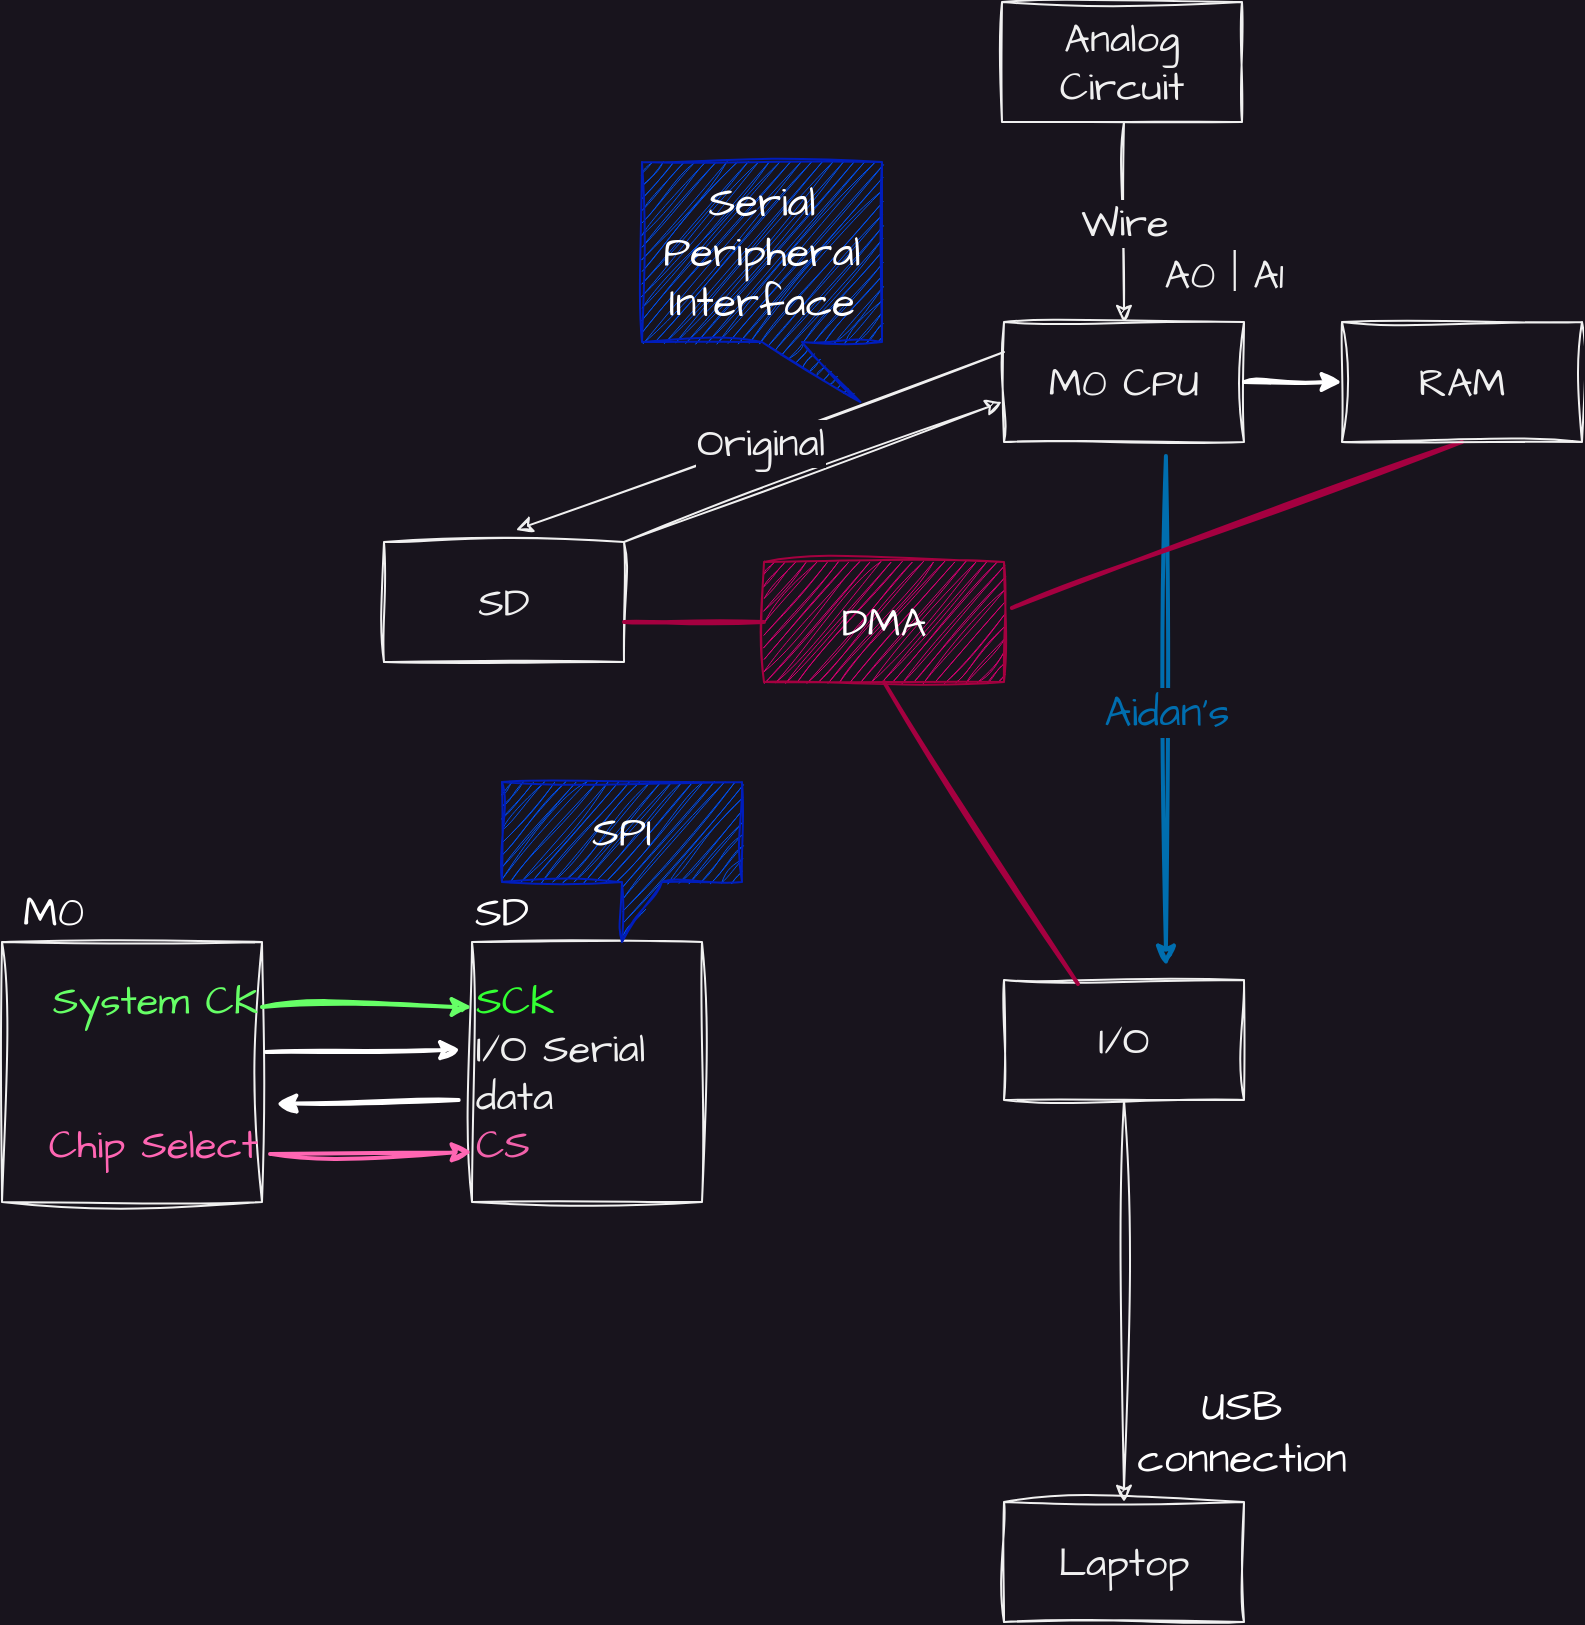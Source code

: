 <mxfile>
    <diagram id="Wvb_3G-5WL2My7tB2f2U" name="Page-1">
        <mxGraphModel dx="1180" dy="1047" grid="0" gridSize="10" guides="1" tooltips="1" connect="1" arrows="1" fold="1" page="1" pageScale="1" pageWidth="1100" pageHeight="850" background="#18141d" math="0" shadow="0">
            <root>
                <mxCell id="0"/>
                <mxCell id="1" parent="0"/>
                <mxCell id="2" value="Laptop" style="rounded=0;whiteSpace=wrap;html=1;hachureGap=4;fontFamily=Architects Daughter;fontSource=https%3A%2F%2Ffonts.googleapis.com%2Fcss%3Ffamily%3DArchitects%2BDaughter;fontSize=20;sketch=1;curveFitting=1;jiggle=2;fillColor=none;strokeColor=#F0F0F0;fontColor=#F0F0F0;" parent="1" vertex="1">
                    <mxGeometry x="581" y="760" width="120" height="60" as="geometry"/>
                </mxCell>
                <mxCell id="4" value="Analog Circuit" style="rounded=0;whiteSpace=wrap;html=1;hachureGap=4;fontFamily=Architects Daughter;fontSource=https%3A%2F%2Ffonts.googleapis.com%2Fcss%3Ffamily%3DArchitects%2BDaughter;fontSize=20;sketch=1;curveFitting=1;jiggle=2;fillColor=none;fontColor=#F0F0F0;strokeColor=#F0F0F0;" parent="1" vertex="1">
                    <mxGeometry x="580" y="10" width="120" height="60" as="geometry"/>
                </mxCell>
                <mxCell id="5" value="M0 CPU" style="rounded=0;whiteSpace=wrap;html=1;hachureGap=4;fontFamily=Architects Daughter;fontSource=https%3A%2F%2Ffonts.googleapis.com%2Fcss%3Ffamily%3DArchitects%2BDaughter;fontSize=20;sketch=1;curveFitting=1;jiggle=2;fillColor=none;fontColor=#F0F0F0;strokeColor=#F0F0F0;" parent="1" vertex="1">
                    <mxGeometry x="581" y="170" width="120" height="60" as="geometry"/>
                </mxCell>
                <mxCell id="7" value="SD" style="rounded=0;whiteSpace=wrap;html=1;hachureGap=4;fontFamily=Architects Daughter;fontSource=https%3A%2F%2Ffonts.googleapis.com%2Fcss%3Ffamily%3DArchitects%2BDaughter;fontSize=20;sketch=1;curveFitting=1;jiggle=2;fillColor=none;fontColor=#F0F0F0;strokeColor=#F0F0F0;" parent="1" vertex="1">
                    <mxGeometry x="271" y="280" width="120" height="60" as="geometry"/>
                </mxCell>
                <mxCell id="12" value="" style="endArrow=classic;html=1;hachureGap=4;fontFamily=Architects Daughter;fontSource=https%3A%2F%2Ffonts.googleapis.com%2Fcss%3Ffamily%3DArchitects%2BDaughter;fontSize=16;exitX=0.5;exitY=1;exitDx=0;exitDy=0;rounded=0;sketch=1;curveFitting=1;jiggle=2;fontColor=#F0F0F0;labelBorderColor=default;strokeColor=#F0F0F0;" parent="1" edge="1">
                    <mxGeometry relative="1" as="geometry">
                        <mxPoint x="641" y="70" as="sourcePoint"/>
                        <mxPoint x="641" y="170" as="targetPoint"/>
                        <Array as="points"/>
                    </mxGeometry>
                </mxCell>
                <mxCell id="13" value="Wire" style="edgeLabel;resizable=0;html=1;align=center;verticalAlign=middle;hachureGap=4;fontFamily=Architects Daughter;fontSource=https%3A%2F%2Ffonts.googleapis.com%2Fcss%3Ffamily%3DArchitects%2BDaughter;fontSize=20;rounded=0;sketch=1;curveFitting=1;jiggle=2;labelBackgroundColor=#18141D;fontColor=#F0F0F0;" parent="12" connectable="0" vertex="1">
                    <mxGeometry relative="1" as="geometry"/>
                </mxCell>
                <mxCell id="15" value="A0 | A1" style="edgeLabel;resizable=0;html=1;align=right;verticalAlign=bottom;hachureGap=4;fontFamily=Architects Daughter;fontSource=https%3A%2F%2Ffonts.googleapis.com%2Fcss%3Ffamily%3DArchitects%2BDaughter;fontSize=20;rounded=0;sketch=1;curveFitting=1;jiggle=2;fontColor=#F0F0F0;labelBackgroundColor=#18141D;" parent="12" connectable="0" vertex="1">
                    <mxGeometry x="1" relative="1" as="geometry">
                        <mxPoint x="80" y="-10" as="offset"/>
                    </mxGeometry>
                </mxCell>
                <mxCell id="18" value="DMA" style="rounded=0;whiteSpace=wrap;html=1;hachureGap=4;fontFamily=Architects Daughter;fontSource=https%3A%2F%2Ffonts.googleapis.com%2Fcss%3Ffamily%3DArchitects%2BDaughter;fontSize=20;fillColor=#d80073;fontColor=#ffffff;strokeColor=#A50040;sketch=1;curveFitting=1;jiggle=2;" parent="1" vertex="1">
                    <mxGeometry x="461" y="290" width="120" height="60" as="geometry"/>
                </mxCell>
                <mxCell id="19" value="I/O" style="rounded=0;whiteSpace=wrap;html=1;hachureGap=4;fontFamily=Architects Daughter;fontSource=https%3A%2F%2Ffonts.googleapis.com%2Fcss%3Ffamily%3DArchitects%2BDaughter;fontSize=20;sketch=1;curveFitting=1;jiggle=2;fillColor=none;strokeColor=#F0F0F0;fontColor=#F0F0F0;" parent="1" vertex="1">
                    <mxGeometry x="581" y="499" width="120" height="60" as="geometry"/>
                </mxCell>
                <mxCell id="32" value="" style="endArrow=classic;html=1;hachureGap=4;strokeWidth=1;fontFamily=Architects Daughter;fontSource=https%3A%2F%2Ffonts.googleapis.com%2Fcss%3Ffamily%3DArchitects%2BDaughter;fontSize=16;exitX=1;exitY=0;exitDx=0;exitDy=0;rounded=0;sketch=1;curveFitting=1;jiggle=2;strokeColor=#F0F0F0;" parent="1" source="7" edge="1">
                    <mxGeometry width="50" height="50" relative="1" as="geometry">
                        <mxPoint x="581" y="450" as="sourcePoint"/>
                        <mxPoint x="580" y="210" as="targetPoint"/>
                    </mxGeometry>
                </mxCell>
                <mxCell id="33" value="" style="endArrow=classic;html=1;hachureGap=4;strokeWidth=1;fontFamily=Architects Daughter;fontSource=https%3A%2F%2Ffonts.googleapis.com%2Fcss%3Ffamily%3DArchitects%2BDaughter;fontSize=16;exitX=0.5;exitY=1;exitDx=0;exitDy=0;entryX=0.5;entryY=0;entryDx=0;entryDy=0;rounded=0;sketch=1;curveFitting=1;jiggle=2;strokeColor=#F0F0F0;" parent="1" source="19" target="2" edge="1">
                    <mxGeometry width="50" height="50" relative="1" as="geometry">
                        <mxPoint x="581" y="450" as="sourcePoint"/>
                        <mxPoint x="631" y="400" as="targetPoint"/>
                    </mxGeometry>
                </mxCell>
                <mxCell id="34" value="" style="endArrow=classic;html=1;hachureGap=4;strokeWidth=1;fontFamily=Architects Daughter;fontSource=https%3A%2F%2Ffonts.googleapis.com%2Fcss%3Ffamily%3DArchitects%2BDaughter;fontSize=16;entryX=0.55;entryY=-0.1;entryDx=0;entryDy=0;entryPerimeter=0;exitX=0;exitY=0.25;exitDx=0;exitDy=0;rounded=0;sketch=1;curveFitting=1;jiggle=2;strokeColor=#F0F0F0;" parent="1" source="5" target="7" edge="1">
                    <mxGeometry relative="1" as="geometry">
                        <mxPoint x="561" y="430" as="sourcePoint"/>
                        <mxPoint x="661" y="430" as="targetPoint"/>
                    </mxGeometry>
                </mxCell>
                <mxCell id="35" value="Original" style="edgeLabel;resizable=0;html=1;align=center;verticalAlign=middle;hachureGap=4;fontFamily=Architects Daughter;fontSource=https%3A%2F%2Ffonts.googleapis.com%2Fcss%3Ffamily%3DArchitects%2BDaughter;fontSize=20;rounded=0;sketch=1;curveFitting=1;jiggle=2;labelBackgroundColor=#18141D;fontColor=#F0F0F0;" parent="34" connectable="0" vertex="1">
                    <mxGeometry relative="1" as="geometry"/>
                </mxCell>
                <mxCell id="36" value="" style="endArrow=classic;html=1;hachureGap=4;strokeWidth=2;fontFamily=Architects Daughter;fontSource=https%3A%2F%2Ffonts.googleapis.com%2Fcss%3Ffamily%3DArchitects%2BDaughter;fontSize=16;exitX=0.933;exitY=1.117;exitDx=0;exitDy=0;entryX=0.933;entryY=-0.117;entryDx=0;entryDy=0;entryPerimeter=0;exitPerimeter=0;fillColor=#1ba1e2;strokeColor=#006EAF;rounded=0;sketch=1;curveFitting=1;jiggle=2;" parent="1" edge="1">
                    <mxGeometry relative="1" as="geometry">
                        <mxPoint x="661.96" y="237.02" as="sourcePoint"/>
                        <mxPoint x="661.96" y="491.98" as="targetPoint"/>
                        <Array as="points"/>
                    </mxGeometry>
                </mxCell>
                <mxCell id="37" value="&lt;font style=&quot;font-size: 21px;&quot;&gt;Aidan's&lt;/font&gt;" style="edgeLabel;resizable=0;html=1;align=center;verticalAlign=middle;hachureGap=4;fontFamily=Architects Daughter;fontSource=https%3A%2F%2Ffonts.googleapis.com%2Fcss%3Ffamily%3DArchitects%2BDaughter;fontSize=20;rounded=0;sketch=1;curveFitting=1;jiggle=2;fontColor=#006eaf;labelBackgroundColor=#18141D;" parent="36" connectable="0" vertex="1">
                    <mxGeometry relative="1" as="geometry"/>
                </mxCell>
                <mxCell id="41" value="USB connection" style="text;html=1;strokeColor=none;fillColor=none;align=center;verticalAlign=middle;whiteSpace=wrap;rounded=0;hachureGap=4;fontFamily=Architects Daughter;fontSource=https%3A%2F%2Ffonts.googleapis.com%2Fcss%3Ffamily%3DArchitects%2BDaughter;fontSize=21;fontColor=#FFFFFF;sketch=1;curveFitting=1;jiggle=2;" parent="1" vertex="1">
                    <mxGeometry x="670" y="710" width="60" height="30" as="geometry"/>
                </mxCell>
                <mxCell id="42" value="" style="endArrow=none;html=1;hachureGap=4;strokeWidth=2;fontFamily=Architects Daughter;fontSource=https%3A%2F%2Ffonts.googleapis.com%2Fcss%3Ffamily%3DArchitects%2BDaughter;fontSize=21;fontColor=#FFFFFF;entryX=0;entryY=0.5;entryDx=0;entryDy=0;fillColor=#d80073;strokeColor=#A50040;rounded=0;sketch=1;curveFitting=1;jiggle=2;" parent="1" target="18" edge="1">
                    <mxGeometry width="50" height="50" relative="1" as="geometry">
                        <mxPoint x="391" y="320" as="sourcePoint"/>
                        <mxPoint x="461" y="310" as="targetPoint"/>
                    </mxGeometry>
                </mxCell>
                <mxCell id="43" value="" style="endArrow=none;html=1;hachureGap=4;strokeWidth=2;fontFamily=Architects Daughter;fontSource=https%3A%2F%2Ffonts.googleapis.com%2Fcss%3Ffamily%3DArchitects%2BDaughter;fontSize=21;fontColor=#FFFFFF;exitX=0.5;exitY=1;exitDx=0;exitDy=0;entryX=0.308;entryY=0.033;entryDx=0;entryDy=0;entryPerimeter=0;fillColor=#d80073;strokeColor=#A50040;rounded=0;sketch=1;curveFitting=1;jiggle=2;" parent="1" source="18" target="19" edge="1">
                    <mxGeometry width="50" height="50" relative="1" as="geometry">
                        <mxPoint x="581" y="330" as="sourcePoint"/>
                        <mxPoint x="631" y="280" as="targetPoint"/>
                    </mxGeometry>
                </mxCell>
                <mxCell id="44" value="" style="endArrow=none;html=1;hachureGap=4;strokeWidth=2;fontFamily=Architects Daughter;fontSource=https%3A%2F%2Ffonts.googleapis.com%2Fcss%3Ffamily%3DArchitects%2BDaughter;fontSize=21;fontColor=#FFFFFF;exitX=1.033;exitY=0.383;exitDx=0;exitDy=0;entryX=0.5;entryY=1;entryDx=0;entryDy=0;fillColor=#d80073;strokeColor=#A50040;exitPerimeter=0;rounded=0;sketch=1;curveFitting=1;jiggle=2;" parent="1" source="18" target="59" edge="1">
                    <mxGeometry width="50" height="50" relative="1" as="geometry">
                        <mxPoint x="581" y="330" as="sourcePoint"/>
                        <mxPoint x="631" y="280" as="targetPoint"/>
                    </mxGeometry>
                </mxCell>
                <mxCell id="46" value="&lt;font color=&quot;#66ff66&quot;&gt;System CK&lt;br&gt;&lt;/font&gt;&lt;br&gt;&lt;br&gt;&lt;font color=&quot;#ff66b3&quot;&gt;Chip Select&lt;/font&gt;" style="rounded=0;whiteSpace=wrap;html=1;hachureGap=4;fontFamily=Architects Daughter;fontSource=https%3A%2F%2Ffonts.googleapis.com%2Fcss%3Ffamily%3DArchitects%2BDaughter;fontSize=20;align=right;sketch=1;curveFitting=1;jiggle=2;fillColor=none;strokeColor=#F0F0F0;" parent="1" vertex="1">
                    <mxGeometry x="80" y="480" width="130" height="130" as="geometry"/>
                </mxCell>
                <mxCell id="47" value="&lt;font color=&quot;#33ff33&quot;&gt;&lt;font&gt;SCK&lt;/font&gt;&lt;br&gt;&lt;/font&gt;I&lt;font&gt;/O Serial data&lt;br&gt;&lt;/font&gt;&lt;font color=&quot;#f161aa&quot;&gt;CS&lt;/font&gt;" style="rounded=0;whiteSpace=wrap;html=1;hachureGap=4;fontFamily=Architects Daughter;fontSource=https%3A%2F%2Ffonts.googleapis.com%2Fcss%3Ffamily%3DArchitects%2BDaughter;fontSize=20;align=left;sketch=1;curveFitting=1;jiggle=2;fillColor=none;strokeColor=#F0F0F0;fontColor=#F0F0F0;" parent="1" vertex="1">
                    <mxGeometry x="315" y="480" width="115" height="130" as="geometry"/>
                </mxCell>
                <mxCell id="48" value="&lt;font color=&quot;#ffffff&quot;&gt;M0&amp;nbsp;&lt;/font&gt;" style="text;html=1;strokeColor=none;fillColor=none;align=center;verticalAlign=middle;whiteSpace=wrap;rounded=0;hachureGap=4;fontFamily=Architects Daughter;fontSource=https%3A%2F%2Ffonts.googleapis.com%2Fcss%3Ffamily%3DArchitects%2BDaughter;fontSize=21;fontColor=#FF66B3;sketch=1;curveFitting=1;jiggle=2;" parent="1" vertex="1">
                    <mxGeometry x="80" y="450" width="60" height="30" as="geometry"/>
                </mxCell>
                <mxCell id="49" value="&lt;font color=&quot;#ffffff&quot;&gt;SD&lt;/font&gt;" style="text;html=1;strokeColor=none;fillColor=none;align=center;verticalAlign=middle;whiteSpace=wrap;rounded=0;hachureGap=4;fontFamily=Architects Daughter;fontSource=https%3A%2F%2Ffonts.googleapis.com%2Fcss%3Ffamily%3DArchitects%2BDaughter;fontSize=21;fontColor=#FF66B3;sketch=1;curveFitting=1;jiggle=2;" parent="1" vertex="1">
                    <mxGeometry x="300" y="450" width="60" height="30" as="geometry"/>
                </mxCell>
                <mxCell id="50" value="" style="endArrow=classic;html=1;hachureGap=4;strokeWidth=2;fontFamily=Architects Daughter;fontSource=https%3A%2F%2Ffonts.googleapis.com%2Fcss%3Ffamily%3DArchitects%2BDaughter;fontSize=21;fontColor=#FFFFFF;exitX=1;exitY=0.25;exitDx=0;exitDy=0;entryX=0;entryY=0.25;entryDx=0;entryDy=0;strokeColor=#66FF66;rounded=0;sketch=1;curveFitting=1;jiggle=2;" parent="1" source="46" target="47" edge="1">
                    <mxGeometry width="50" height="50" relative="1" as="geometry">
                        <mxPoint x="420" y="380" as="sourcePoint"/>
                        <mxPoint x="470" y="330" as="targetPoint"/>
                    </mxGeometry>
                </mxCell>
                <mxCell id="51" value="" style="endArrow=classic;html=1;hachureGap=4;strokeColor=#FF66B3;strokeWidth=2;fontFamily=Architects Daughter;fontSource=https%3A%2F%2Ffonts.googleapis.com%2Fcss%3Ffamily%3DArchitects%2BDaughter;fontSize=21;fontColor=#FFFFFF;exitX=1.031;exitY=0.815;exitDx=0;exitDy=0;exitPerimeter=0;entryX=0;entryY=0.808;entryDx=0;entryDy=0;entryPerimeter=0;rounded=0;sketch=1;curveFitting=1;jiggle=2;" parent="1" source="46" target="47" edge="1">
                    <mxGeometry width="50" height="50" relative="1" as="geometry">
                        <mxPoint x="420" y="380" as="sourcePoint"/>
                        <mxPoint x="470" y="330" as="targetPoint"/>
                    </mxGeometry>
                </mxCell>
                <mxCell id="52" value="" style="endArrow=classic;html=1;hachureGap=4;strokeColor=#FFFFFF;strokeWidth=2;fontFamily=Architects Daughter;fontSource=https%3A%2F%2Ffonts.googleapis.com%2Fcss%3Ffamily%3DArchitects%2BDaughter;fontSize=21;fontColor=#FFFFFF;exitX=1.015;exitY=0.423;exitDx=0;exitDy=0;exitPerimeter=0;entryX=-0.05;entryY=0.415;entryDx=0;entryDy=0;entryPerimeter=0;rounded=0;sketch=1;curveFitting=1;jiggle=2;" parent="1" source="46" target="47" edge="1">
                    <mxGeometry width="50" height="50" relative="1" as="geometry">
                        <mxPoint x="420" y="380" as="sourcePoint"/>
                        <mxPoint x="470" y="330" as="targetPoint"/>
                    </mxGeometry>
                </mxCell>
                <mxCell id="53" value="" style="endArrow=classic;html=1;hachureGap=4;strokeColor=#FFFFFF;strokeWidth=2;fontFamily=Architects Daughter;fontSource=https%3A%2F%2Ffonts.googleapis.com%2Fcss%3Ffamily%3DArchitects%2BDaughter;fontSize=21;fontColor=#FFFFFF;exitX=-0.058;exitY=0.608;exitDx=0;exitDy=0;exitPerimeter=0;entryX=1.054;entryY=0.623;entryDx=0;entryDy=0;entryPerimeter=0;rounded=0;sketch=1;curveFitting=1;jiggle=2;" parent="1" source="47" target="46" edge="1">
                    <mxGeometry width="50" height="50" relative="1" as="geometry">
                        <mxPoint x="420" y="380" as="sourcePoint"/>
                        <mxPoint x="470" y="330" as="targetPoint"/>
                    </mxGeometry>
                </mxCell>
                <mxCell id="54" value="SPI" style="shape=callout;whiteSpace=wrap;html=1;perimeter=calloutPerimeter;hachureGap=4;fontFamily=Architects Daughter;fontSource=https%3A%2F%2Ffonts.googleapis.com%2Fcss%3Ffamily%3DArchitects%2BDaughter;fontSize=21;fontColor=#ffffff;fillColor=#0050ef;strokeColor=#001DBC;rounded=0;sketch=1;curveFitting=1;jiggle=2;" parent="1" vertex="1">
                    <mxGeometry x="330" y="400" width="120" height="80" as="geometry"/>
                </mxCell>
                <mxCell id="55" value="Serial Peripheral Interface" style="shape=callout;whiteSpace=wrap;html=1;perimeter=calloutPerimeter;hachureGap=4;fontFamily=Architects Daughter;fontSource=https%3A%2F%2Ffonts.googleapis.com%2Fcss%3Ffamily%3DArchitects%2BDaughter;fontSize=21;fontColor=#ffffff;position2=0.91;fillColor=#0050ef;strokeColor=#001DBC;rounded=0;sketch=1;curveFitting=1;jiggle=2;" parent="1" vertex="1">
                    <mxGeometry x="400" y="90" width="120" height="120" as="geometry"/>
                </mxCell>
                <mxCell id="59" value="RAM" style="rounded=0;whiteSpace=wrap;html=1;hachureGap=4;fontFamily=Architects Daughter;fontSource=https%3A%2F%2Ffonts.googleapis.com%2Fcss%3Ffamily%3DArchitects%2BDaughter;fontSize=20;sketch=1;curveFitting=1;jiggle=2;fillColor=none;fontColor=#F0F0F0;strokeColor=#F0F0F0;" parent="1" vertex="1">
                    <mxGeometry x="750" y="170" width="120" height="60" as="geometry"/>
                </mxCell>
                <mxCell id="60" value="" style="endArrow=classic;html=1;hachureGap=4;strokeColor=#FFFFFF;strokeWidth=2;fontFamily=Architects Daughter;fontSource=https%3A%2F%2Ffonts.googleapis.com%2Fcss%3Ffamily%3DArchitects%2BDaughter;fontSize=21;fontColor=#FF3333;exitX=1;exitY=0.5;exitDx=0;exitDy=0;entryX=0;entryY=0.5;entryDx=0;entryDy=0;rounded=0;sketch=1;curveFitting=1;jiggle=2;" parent="1" source="5" target="59" edge="1">
                    <mxGeometry width="50" height="50" relative="1" as="geometry">
                        <mxPoint x="800" y="380" as="sourcePoint"/>
                        <mxPoint x="850" y="330" as="targetPoint"/>
                    </mxGeometry>
                </mxCell>
            </root>
        </mxGraphModel>
    </diagram>
</mxfile>
